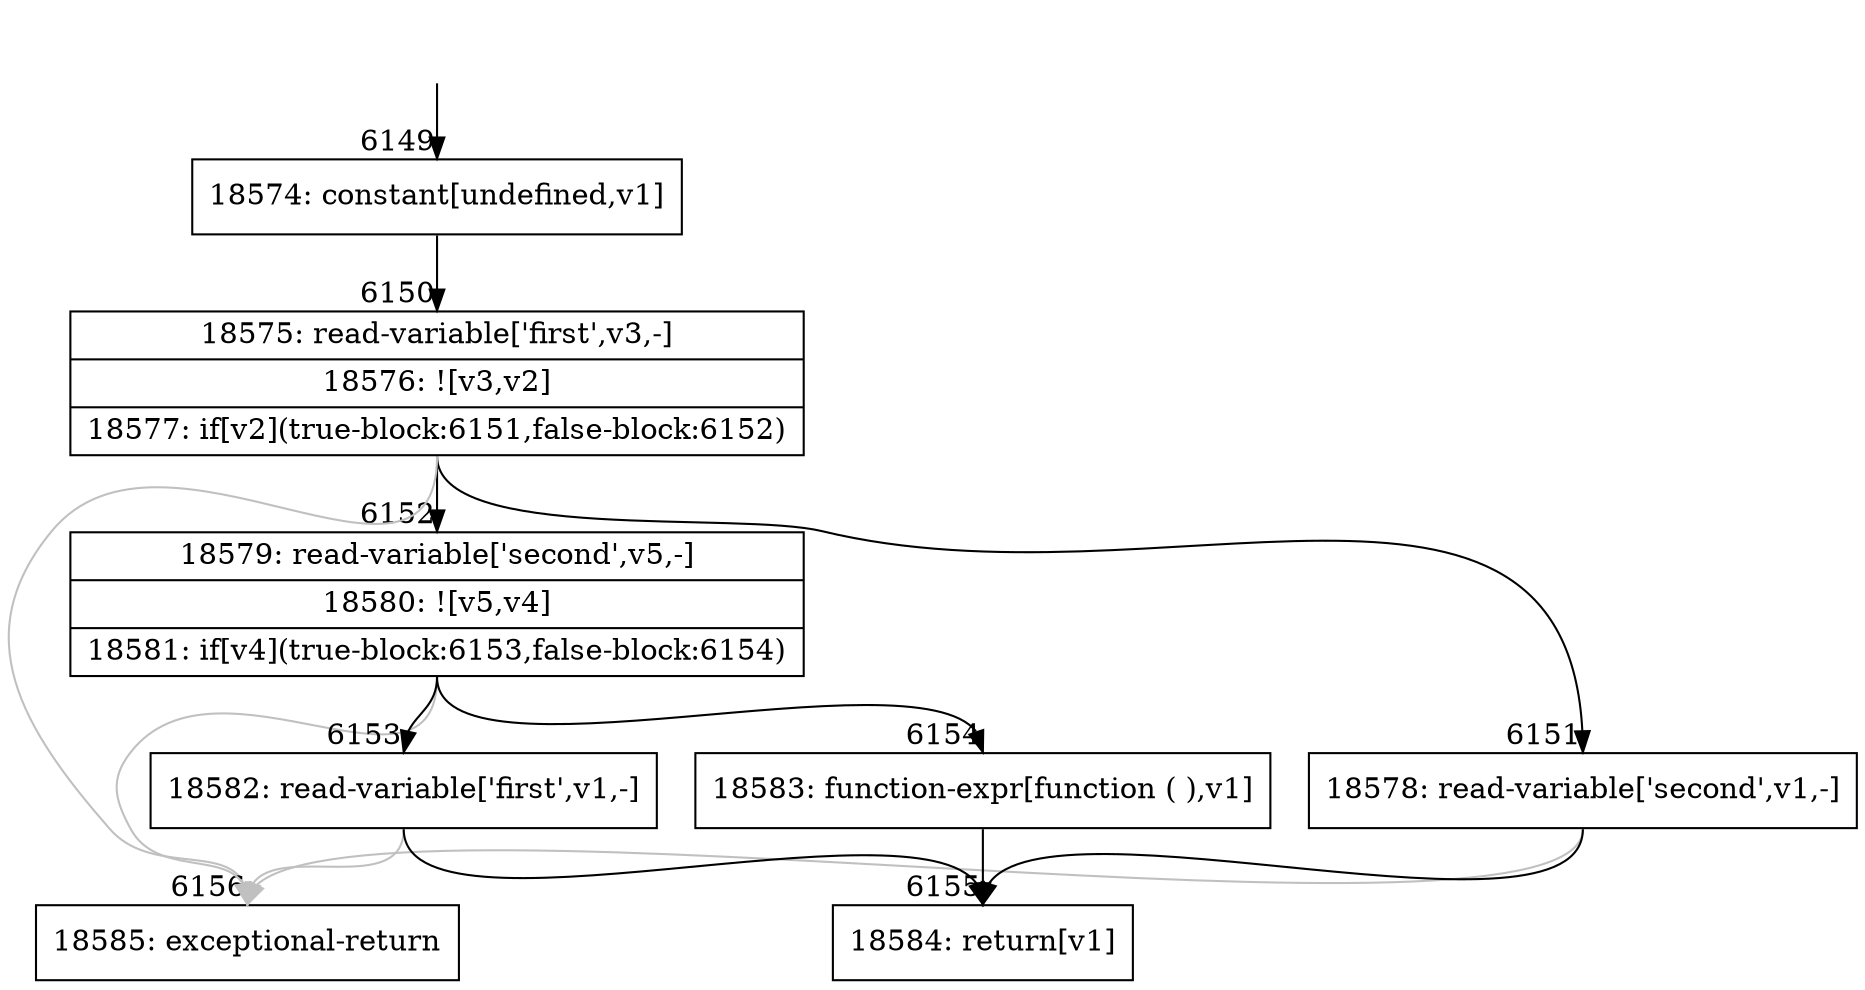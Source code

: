 digraph {
rankdir="TD"
BB_entry415[shape=none,label=""];
BB_entry415 -> BB6149 [tailport=s, headport=n, headlabel="    6149"]
BB6149 [shape=record label="{18574: constant[undefined,v1]}" ] 
BB6149 -> BB6150 [tailport=s, headport=n, headlabel="      6150"]
BB6150 [shape=record label="{18575: read-variable['first',v3,-]|18576: ![v3,v2]|18577: if[v2](true-block:6151,false-block:6152)}" ] 
BB6150 -> BB6151 [tailport=s, headport=n, headlabel="      6151"]
BB6150 -> BB6152 [tailport=s, headport=n, headlabel="      6152"]
BB6150 -> BB6156 [tailport=s, headport=n, color=gray, headlabel="      6156"]
BB6151 [shape=record label="{18578: read-variable['second',v1,-]}" ] 
BB6151 -> BB6155 [tailport=s, headport=n, headlabel="      6155"]
BB6151 -> BB6156 [tailport=s, headport=n, color=gray]
BB6152 [shape=record label="{18579: read-variable['second',v5,-]|18580: ![v5,v4]|18581: if[v4](true-block:6153,false-block:6154)}" ] 
BB6152 -> BB6153 [tailport=s, headport=n, headlabel="      6153"]
BB6152 -> BB6154 [tailport=s, headport=n, headlabel="      6154"]
BB6152 -> BB6156 [tailport=s, headport=n, color=gray]
BB6153 [shape=record label="{18582: read-variable['first',v1,-]}" ] 
BB6153 -> BB6155 [tailport=s, headport=n]
BB6153 -> BB6156 [tailport=s, headport=n, color=gray]
BB6154 [shape=record label="{18583: function-expr[function ( ),v1]}" ] 
BB6154 -> BB6155 [tailport=s, headport=n]
BB6155 [shape=record label="{18584: return[v1]}" ] 
BB6156 [shape=record label="{18585: exceptional-return}" ] 
//#$~ 8931
}
